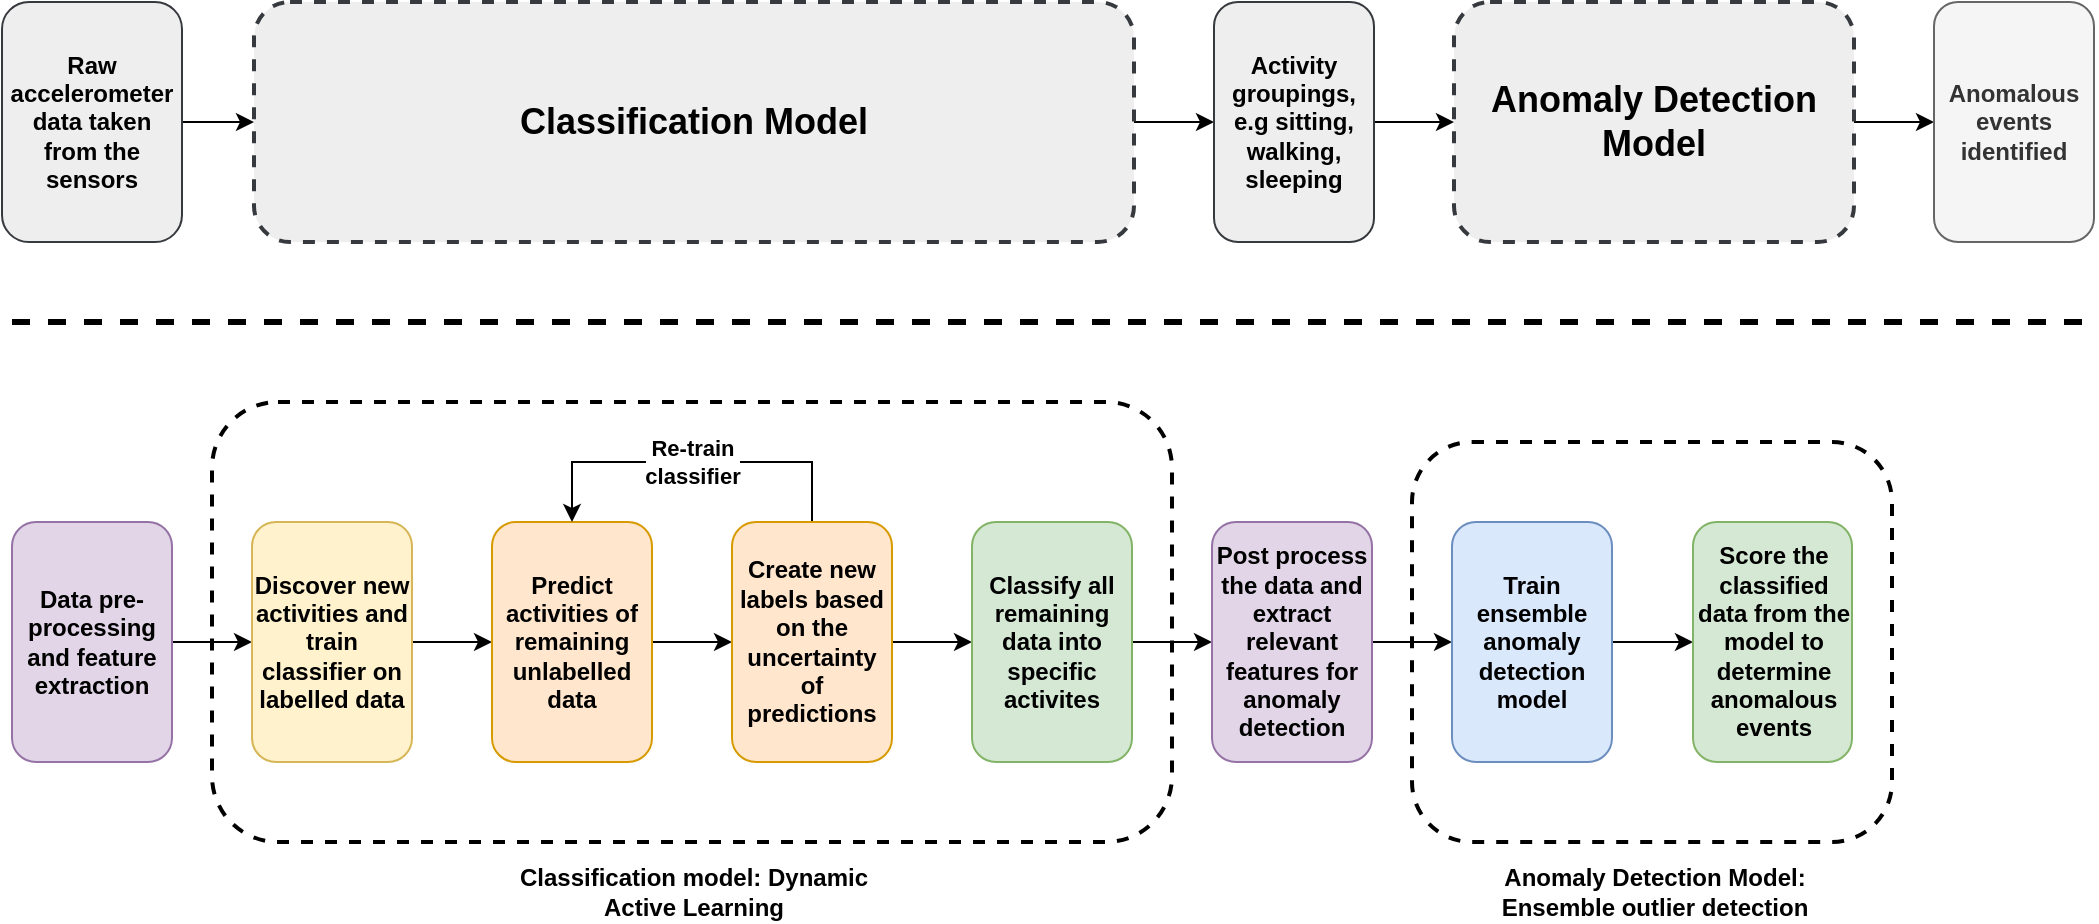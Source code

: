<mxfile version="21.1.1" type="github">
  <diagram name="Page-1" id="LFSzCcOkwn5fy_SzWpoG">
    <mxGraphModel dx="1444" dy="2164" grid="1" gridSize="10" guides="1" tooltips="1" connect="1" arrows="1" fold="1" page="1" pageScale="1" pageWidth="827" pageHeight="1169" math="0" shadow="0">
      <root>
        <mxCell id="0" />
        <mxCell id="1" parent="0" />
        <mxCell id="9-J86cphxurWLW8eX2XV-5" value="" style="edgeStyle=orthogonalEdgeStyle;rounded=0;orthogonalLoop=1;jettySize=auto;html=1;" parent="1" source="9-J86cphxurWLW8eX2XV-1" target="9-J86cphxurWLW8eX2XV-2" edge="1">
          <mxGeometry relative="1" as="geometry" />
        </mxCell>
        <mxCell id="9-J86cphxurWLW8eX2XV-1" value="&lt;div&gt;&lt;b&gt;Data pre-processing and feature extraction&lt;/b&gt;&lt;/div&gt;" style="rounded=1;whiteSpace=wrap;html=1;fillColor=#e1d5e7;strokeColor=#9673a6;" parent="1" vertex="1">
          <mxGeometry x="200" y="160" width="80" height="120" as="geometry" />
        </mxCell>
        <mxCell id="cruTtfsDpUbtnMmeK2p8-6" value="" style="edgeStyle=orthogonalEdgeStyle;rounded=0;orthogonalLoop=1;jettySize=auto;html=1;" edge="1" parent="1" source="9-J86cphxurWLW8eX2XV-2" target="9-J86cphxurWLW8eX2XV-7">
          <mxGeometry relative="1" as="geometry" />
        </mxCell>
        <mxCell id="9-J86cphxurWLW8eX2XV-2" value="&lt;b&gt;Discover new activities and train classifier on labelled data&lt;br&gt;&lt;/b&gt;" style="rounded=1;whiteSpace=wrap;html=1;fillColor=#fff2cc;strokeColor=#d6b656;" parent="1" vertex="1">
          <mxGeometry x="320" y="160" width="80" height="120" as="geometry" />
        </mxCell>
        <mxCell id="cruTtfsDpUbtnMmeK2p8-10" value="" style="edgeStyle=orthogonalEdgeStyle;rounded=0;orthogonalLoop=1;jettySize=auto;html=1;" edge="1" parent="1" source="9-J86cphxurWLW8eX2XV-7" target="9-J86cphxurWLW8eX2XV-9">
          <mxGeometry relative="1" as="geometry" />
        </mxCell>
        <mxCell id="9-J86cphxurWLW8eX2XV-7" value="&lt;b&gt;Predict activities of remaining unlabelled data&lt;br&gt;&lt;/b&gt;" style="rounded=1;whiteSpace=wrap;html=1;fillColor=#ffe6cc;strokeColor=#d79b00;" parent="1" vertex="1">
          <mxGeometry x="440" y="160" width="80" height="120" as="geometry" />
        </mxCell>
        <mxCell id="cruTtfsDpUbtnMmeK2p8-9" value="&lt;div&gt;&lt;b&gt;Re-train &lt;br&gt;&lt;/b&gt;&lt;/div&gt;&lt;div&gt;&lt;b&gt;classifier&lt;br&gt;&lt;/b&gt;&lt;/div&gt;" style="edgeStyle=orthogonalEdgeStyle;rounded=0;orthogonalLoop=1;jettySize=auto;html=1;entryX=0.5;entryY=0;entryDx=0;entryDy=0;exitX=0.5;exitY=0;exitDx=0;exitDy=0;" edge="1" parent="1" source="9-J86cphxurWLW8eX2XV-9" target="9-J86cphxurWLW8eX2XV-7">
          <mxGeometry relative="1" as="geometry">
            <mxPoint x="690" y="140" as="sourcePoint" />
            <Array as="points">
              <mxPoint x="600" y="130" />
              <mxPoint x="480" y="130" />
            </Array>
            <mxPoint as="offset" />
          </mxGeometry>
        </mxCell>
        <mxCell id="cruTtfsDpUbtnMmeK2p8-11" value="" style="edgeStyle=orthogonalEdgeStyle;rounded=0;orthogonalLoop=1;jettySize=auto;html=1;" edge="1" parent="1" source="9-J86cphxurWLW8eX2XV-9" target="9-J86cphxurWLW8eX2XV-14">
          <mxGeometry relative="1" as="geometry" />
        </mxCell>
        <mxCell id="9-J86cphxurWLW8eX2XV-9" value="&lt;b&gt;Create new labels based on the uncertainty of predictions&lt;br&gt;&lt;/b&gt;" style="rounded=1;whiteSpace=wrap;html=1;fillColor=#ffe6cc;strokeColor=#d79b00;" parent="1" vertex="1">
          <mxGeometry x="560" y="160" width="80" height="120" as="geometry" />
        </mxCell>
        <mxCell id="cruTtfsDpUbtnMmeK2p8-12" value="" style="edgeStyle=orthogonalEdgeStyle;rounded=0;orthogonalLoop=1;jettySize=auto;html=1;" edge="1" parent="1" source="9-J86cphxurWLW8eX2XV-14" target="cruTtfsDpUbtnMmeK2p8-2">
          <mxGeometry relative="1" as="geometry" />
        </mxCell>
        <mxCell id="9-J86cphxurWLW8eX2XV-14" value="&lt;b&gt;Classify all remaining data into specific activites&lt;br&gt;&lt;/b&gt;" style="rounded=1;whiteSpace=wrap;html=1;fillColor=#d5e8d4;strokeColor=#82b366;" parent="1" vertex="1">
          <mxGeometry x="680" y="160" width="80" height="120" as="geometry" />
        </mxCell>
        <mxCell id="9-J86cphxurWLW8eX2XV-23" value="&lt;b&gt;Classification model: Dynamic Active Learning&lt;br&gt;&lt;/b&gt;" style="text;html=1;strokeColor=none;fillColor=none;align=center;verticalAlign=middle;whiteSpace=wrap;rounded=0;" parent="1" vertex="1">
          <mxGeometry x="441" y="330" width="200" height="30" as="geometry" />
        </mxCell>
        <mxCell id="9-J86cphxurWLW8eX2XV-29" value="&lt;div&gt;&lt;b&gt;Anomaly Detection Model:&lt;/b&gt;&lt;b&gt; Ensemble outlier detection&lt;br&gt;&lt;/b&gt;&lt;/div&gt;" style="text;html=1;strokeColor=none;fillColor=none;align=center;verticalAlign=middle;whiteSpace=wrap;rounded=0;" parent="1" vertex="1">
          <mxGeometry x="933.5" y="330" width="175" height="30" as="geometry" />
        </mxCell>
        <mxCell id="cruTtfsDpUbtnMmeK2p8-13" value="" style="edgeStyle=orthogonalEdgeStyle;rounded=0;orthogonalLoop=1;jettySize=auto;html=1;" edge="1" parent="1" source="cruTtfsDpUbtnMmeK2p8-2" target="cruTtfsDpUbtnMmeK2p8-3">
          <mxGeometry relative="1" as="geometry" />
        </mxCell>
        <mxCell id="cruTtfsDpUbtnMmeK2p8-2" value="&lt;b&gt;Post process the data and extract relevant features for anomaly detection&lt;br&gt;&lt;/b&gt;" style="rounded=1;whiteSpace=wrap;html=1;fillColor=#e1d5e7;strokeColor=#9673a6;" vertex="1" parent="1">
          <mxGeometry x="800" y="160" width="80" height="120" as="geometry" />
        </mxCell>
        <mxCell id="cruTtfsDpUbtnMmeK2p8-14" value="" style="edgeStyle=orthogonalEdgeStyle;rounded=0;orthogonalLoop=1;jettySize=auto;html=1;" edge="1" parent="1" source="cruTtfsDpUbtnMmeK2p8-3" target="cruTtfsDpUbtnMmeK2p8-4">
          <mxGeometry relative="1" as="geometry" />
        </mxCell>
        <mxCell id="cruTtfsDpUbtnMmeK2p8-3" value="&lt;b&gt;Train ensemble anomaly detection model&lt;br&gt;&lt;/b&gt;" style="rounded=1;whiteSpace=wrap;html=1;fillColor=#dae8fc;strokeColor=#6c8ebf;" vertex="1" parent="1">
          <mxGeometry x="920" y="160" width="80" height="120" as="geometry" />
        </mxCell>
        <mxCell id="cruTtfsDpUbtnMmeK2p8-4" value="&lt;b&gt;Score the classified data from the model to determine anomalous events&lt;br&gt;&lt;/b&gt;" style="rounded=1;whiteSpace=wrap;html=1;fillColor=#d5e8d4;strokeColor=#82b366;" vertex="1" parent="1">
          <mxGeometry x="1040.5" y="160" width="79.5" height="120" as="geometry" />
        </mxCell>
        <mxCell id="cruTtfsDpUbtnMmeK2p8-15" value="" style="rounded=1;whiteSpace=wrap;html=1;fillColor=none;dashed=1;strokeWidth=2;" vertex="1" parent="1">
          <mxGeometry x="900" y="120" width="240" height="200" as="geometry" />
        </mxCell>
        <mxCell id="cruTtfsDpUbtnMmeK2p8-24" value="" style="edgeStyle=orthogonalEdgeStyle;rounded=0;orthogonalLoop=1;jettySize=auto;html=1;" edge="1" parent="1" source="cruTtfsDpUbtnMmeK2p8-19" target="cruTtfsDpUbtnMmeK2p8-23">
          <mxGeometry relative="1" as="geometry" />
        </mxCell>
        <mxCell id="cruTtfsDpUbtnMmeK2p8-19" value="&lt;font style=&quot;font-size: 18px;&quot;&gt;&lt;b&gt;Classification Model&lt;br&gt;&lt;/b&gt;&lt;/font&gt;" style="rounded=1;whiteSpace=wrap;html=1;fillColor=#eeeeee;dashed=1;strokeWidth=2;strokeColor=#36393d;" vertex="1" parent="1">
          <mxGeometry x="321" y="-100" width="440" height="120" as="geometry" />
        </mxCell>
        <mxCell id="cruTtfsDpUbtnMmeK2p8-27" value="" style="edgeStyle=orthogonalEdgeStyle;rounded=0;orthogonalLoop=1;jettySize=auto;html=1;" edge="1" parent="1" source="cruTtfsDpUbtnMmeK2p8-20" target="cruTtfsDpUbtnMmeK2p8-26">
          <mxGeometry relative="1" as="geometry" />
        </mxCell>
        <mxCell id="cruTtfsDpUbtnMmeK2p8-20" value="&lt;div&gt;Anomaly Detection &lt;br&gt;&lt;/div&gt;&lt;div&gt;Model&lt;/div&gt;" style="rounded=1;whiteSpace=wrap;html=1;fillColor=#eeeeee;dashed=1;strokeWidth=2;strokeColor=#36393d;fontSize=18;fontStyle=1" vertex="1" parent="1">
          <mxGeometry x="921" y="-100" width="200" height="120" as="geometry" />
        </mxCell>
        <mxCell id="cruTtfsDpUbtnMmeK2p8-22" value="" style="edgeStyle=orthogonalEdgeStyle;rounded=0;orthogonalLoop=1;jettySize=auto;html=1;" edge="1" parent="1" source="cruTtfsDpUbtnMmeK2p8-21" target="cruTtfsDpUbtnMmeK2p8-19">
          <mxGeometry relative="1" as="geometry" />
        </mxCell>
        <mxCell id="cruTtfsDpUbtnMmeK2p8-21" value="Raw accelerometer data taken from the sensors" style="rounded=1;whiteSpace=wrap;html=1;fillColor=#eeeeee;strokeColor=#36393d;fontStyle=1" vertex="1" parent="1">
          <mxGeometry x="195" y="-100" width="90" height="120" as="geometry" />
        </mxCell>
        <mxCell id="cruTtfsDpUbtnMmeK2p8-25" value="" style="edgeStyle=orthogonalEdgeStyle;rounded=0;orthogonalLoop=1;jettySize=auto;html=1;" edge="1" parent="1" source="cruTtfsDpUbtnMmeK2p8-23" target="cruTtfsDpUbtnMmeK2p8-20">
          <mxGeometry relative="1" as="geometry" />
        </mxCell>
        <mxCell id="cruTtfsDpUbtnMmeK2p8-23" value="Activity groupings, e.g sitting, walking, sleeping" style="rounded=1;whiteSpace=wrap;html=1;fillColor=#eeeeee;strokeColor=#36393d;fontStyle=1" vertex="1" parent="1">
          <mxGeometry x="801" y="-100" width="80" height="120" as="geometry" />
        </mxCell>
        <mxCell id="cruTtfsDpUbtnMmeK2p8-26" value="&lt;span&gt;Anomalous events identified&lt;br&gt;&lt;/span&gt;" style="rounded=1;whiteSpace=wrap;html=1;fillColor=#f5f5f5;strokeColor=#666666;fontColor=#333333;fontStyle=1" vertex="1" parent="1">
          <mxGeometry x="1161" y="-100" width="80" height="120" as="geometry" />
        </mxCell>
        <mxCell id="cruTtfsDpUbtnMmeK2p8-29" value="" style="endArrow=none;dashed=1;html=1;rounded=0;strokeWidth=3;" edge="1" parent="1">
          <mxGeometry width="50" height="50" relative="1" as="geometry">
            <mxPoint x="200" y="60" as="sourcePoint" />
            <mxPoint x="1240" y="60" as="targetPoint" />
          </mxGeometry>
        </mxCell>
        <mxCell id="cruTtfsDpUbtnMmeK2p8-31" value="" style="rounded=1;whiteSpace=wrap;html=1;fillColor=none;dashed=1;strokeWidth=2;" vertex="1" parent="1">
          <mxGeometry x="300" y="100" width="480" height="220" as="geometry" />
        </mxCell>
      </root>
    </mxGraphModel>
  </diagram>
</mxfile>
